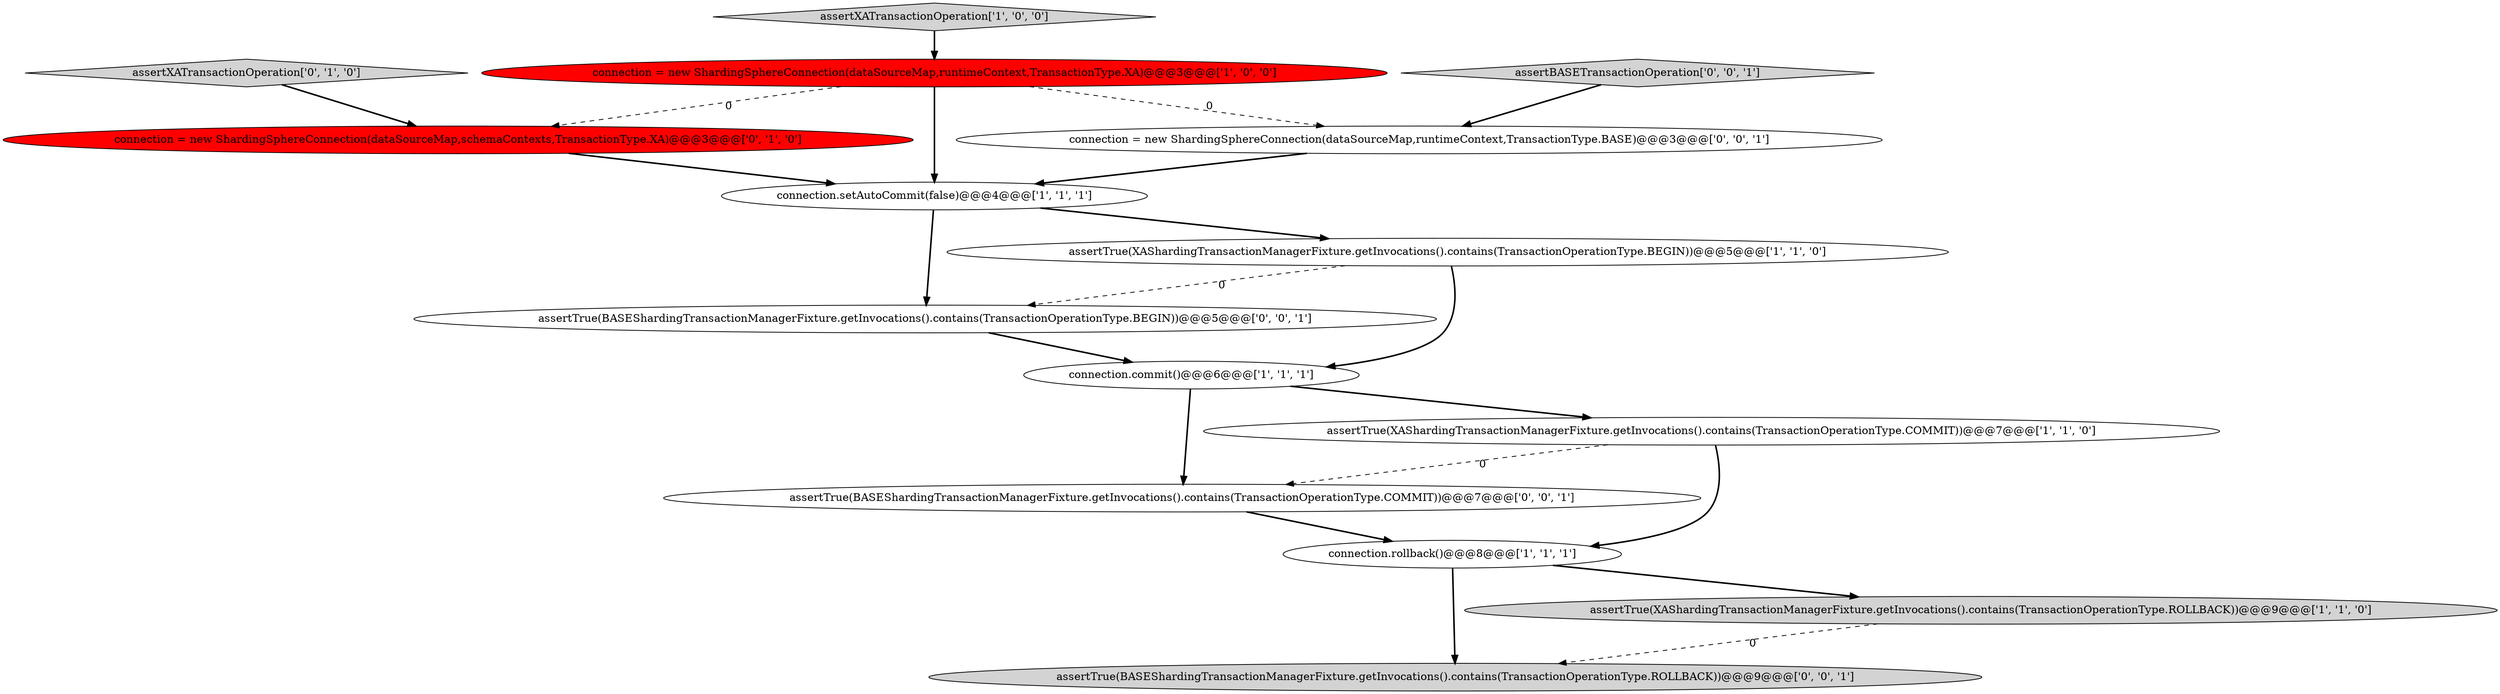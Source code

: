 digraph {
12 [style = filled, label = "assertTrue(BASEShardingTransactionManagerFixture.getInvocations().contains(TransactionOperationType.BEGIN))@@@5@@@['0', '0', '1']", fillcolor = white, shape = ellipse image = "AAA0AAABBB3BBB"];
14 [style = filled, label = "assertTrue(BASEShardingTransactionManagerFixture.getInvocations().contains(TransactionOperationType.ROLLBACK))@@@9@@@['0', '0', '1']", fillcolor = lightgray, shape = ellipse image = "AAA0AAABBB3BBB"];
11 [style = filled, label = "connection = new ShardingSphereConnection(dataSourceMap,runtimeContext,TransactionType.BASE)@@@3@@@['0', '0', '1']", fillcolor = white, shape = ellipse image = "AAA0AAABBB3BBB"];
2 [style = filled, label = "connection.rollback()@@@8@@@['1', '1', '1']", fillcolor = white, shape = ellipse image = "AAA0AAABBB1BBB"];
7 [style = filled, label = "connection.commit()@@@6@@@['1', '1', '1']", fillcolor = white, shape = ellipse image = "AAA0AAABBB1BBB"];
10 [style = filled, label = "assertTrue(BASEShardingTransactionManagerFixture.getInvocations().contains(TransactionOperationType.COMMIT))@@@7@@@['0', '0', '1']", fillcolor = white, shape = ellipse image = "AAA0AAABBB3BBB"];
6 [style = filled, label = "connection = new ShardingSphereConnection(dataSourceMap,runtimeContext,TransactionType.XA)@@@3@@@['1', '0', '0']", fillcolor = red, shape = ellipse image = "AAA1AAABBB1BBB"];
1 [style = filled, label = "assertTrue(XAShardingTransactionManagerFixture.getInvocations().contains(TransactionOperationType.ROLLBACK))@@@9@@@['1', '1', '0']", fillcolor = lightgray, shape = ellipse image = "AAA0AAABBB1BBB"];
8 [style = filled, label = "assertXATransactionOperation['0', '1', '0']", fillcolor = lightgray, shape = diamond image = "AAA0AAABBB2BBB"];
4 [style = filled, label = "connection.setAutoCommit(false)@@@4@@@['1', '1', '1']", fillcolor = white, shape = ellipse image = "AAA0AAABBB1BBB"];
0 [style = filled, label = "assertTrue(XAShardingTransactionManagerFixture.getInvocations().contains(TransactionOperationType.COMMIT))@@@7@@@['1', '1', '0']", fillcolor = white, shape = ellipse image = "AAA0AAABBB1BBB"];
5 [style = filled, label = "assertTrue(XAShardingTransactionManagerFixture.getInvocations().contains(TransactionOperationType.BEGIN))@@@5@@@['1', '1', '0']", fillcolor = white, shape = ellipse image = "AAA0AAABBB1BBB"];
3 [style = filled, label = "assertXATransactionOperation['1', '0', '0']", fillcolor = lightgray, shape = diamond image = "AAA0AAABBB1BBB"];
9 [style = filled, label = "connection = new ShardingSphereConnection(dataSourceMap,schemaContexts,TransactionType.XA)@@@3@@@['0', '1', '0']", fillcolor = red, shape = ellipse image = "AAA1AAABBB2BBB"];
13 [style = filled, label = "assertBASETransactionOperation['0', '0', '1']", fillcolor = lightgray, shape = diamond image = "AAA0AAABBB3BBB"];
5->12 [style = dashed, label="0"];
1->14 [style = dashed, label="0"];
7->10 [style = bold, label=""];
2->1 [style = bold, label=""];
9->4 [style = bold, label=""];
11->4 [style = bold, label=""];
6->11 [style = dashed, label="0"];
6->9 [style = dashed, label="0"];
0->2 [style = bold, label=""];
3->6 [style = bold, label=""];
7->0 [style = bold, label=""];
13->11 [style = bold, label=""];
12->7 [style = bold, label=""];
0->10 [style = dashed, label="0"];
6->4 [style = bold, label=""];
2->14 [style = bold, label=""];
8->9 [style = bold, label=""];
4->12 [style = bold, label=""];
5->7 [style = bold, label=""];
10->2 [style = bold, label=""];
4->5 [style = bold, label=""];
}
